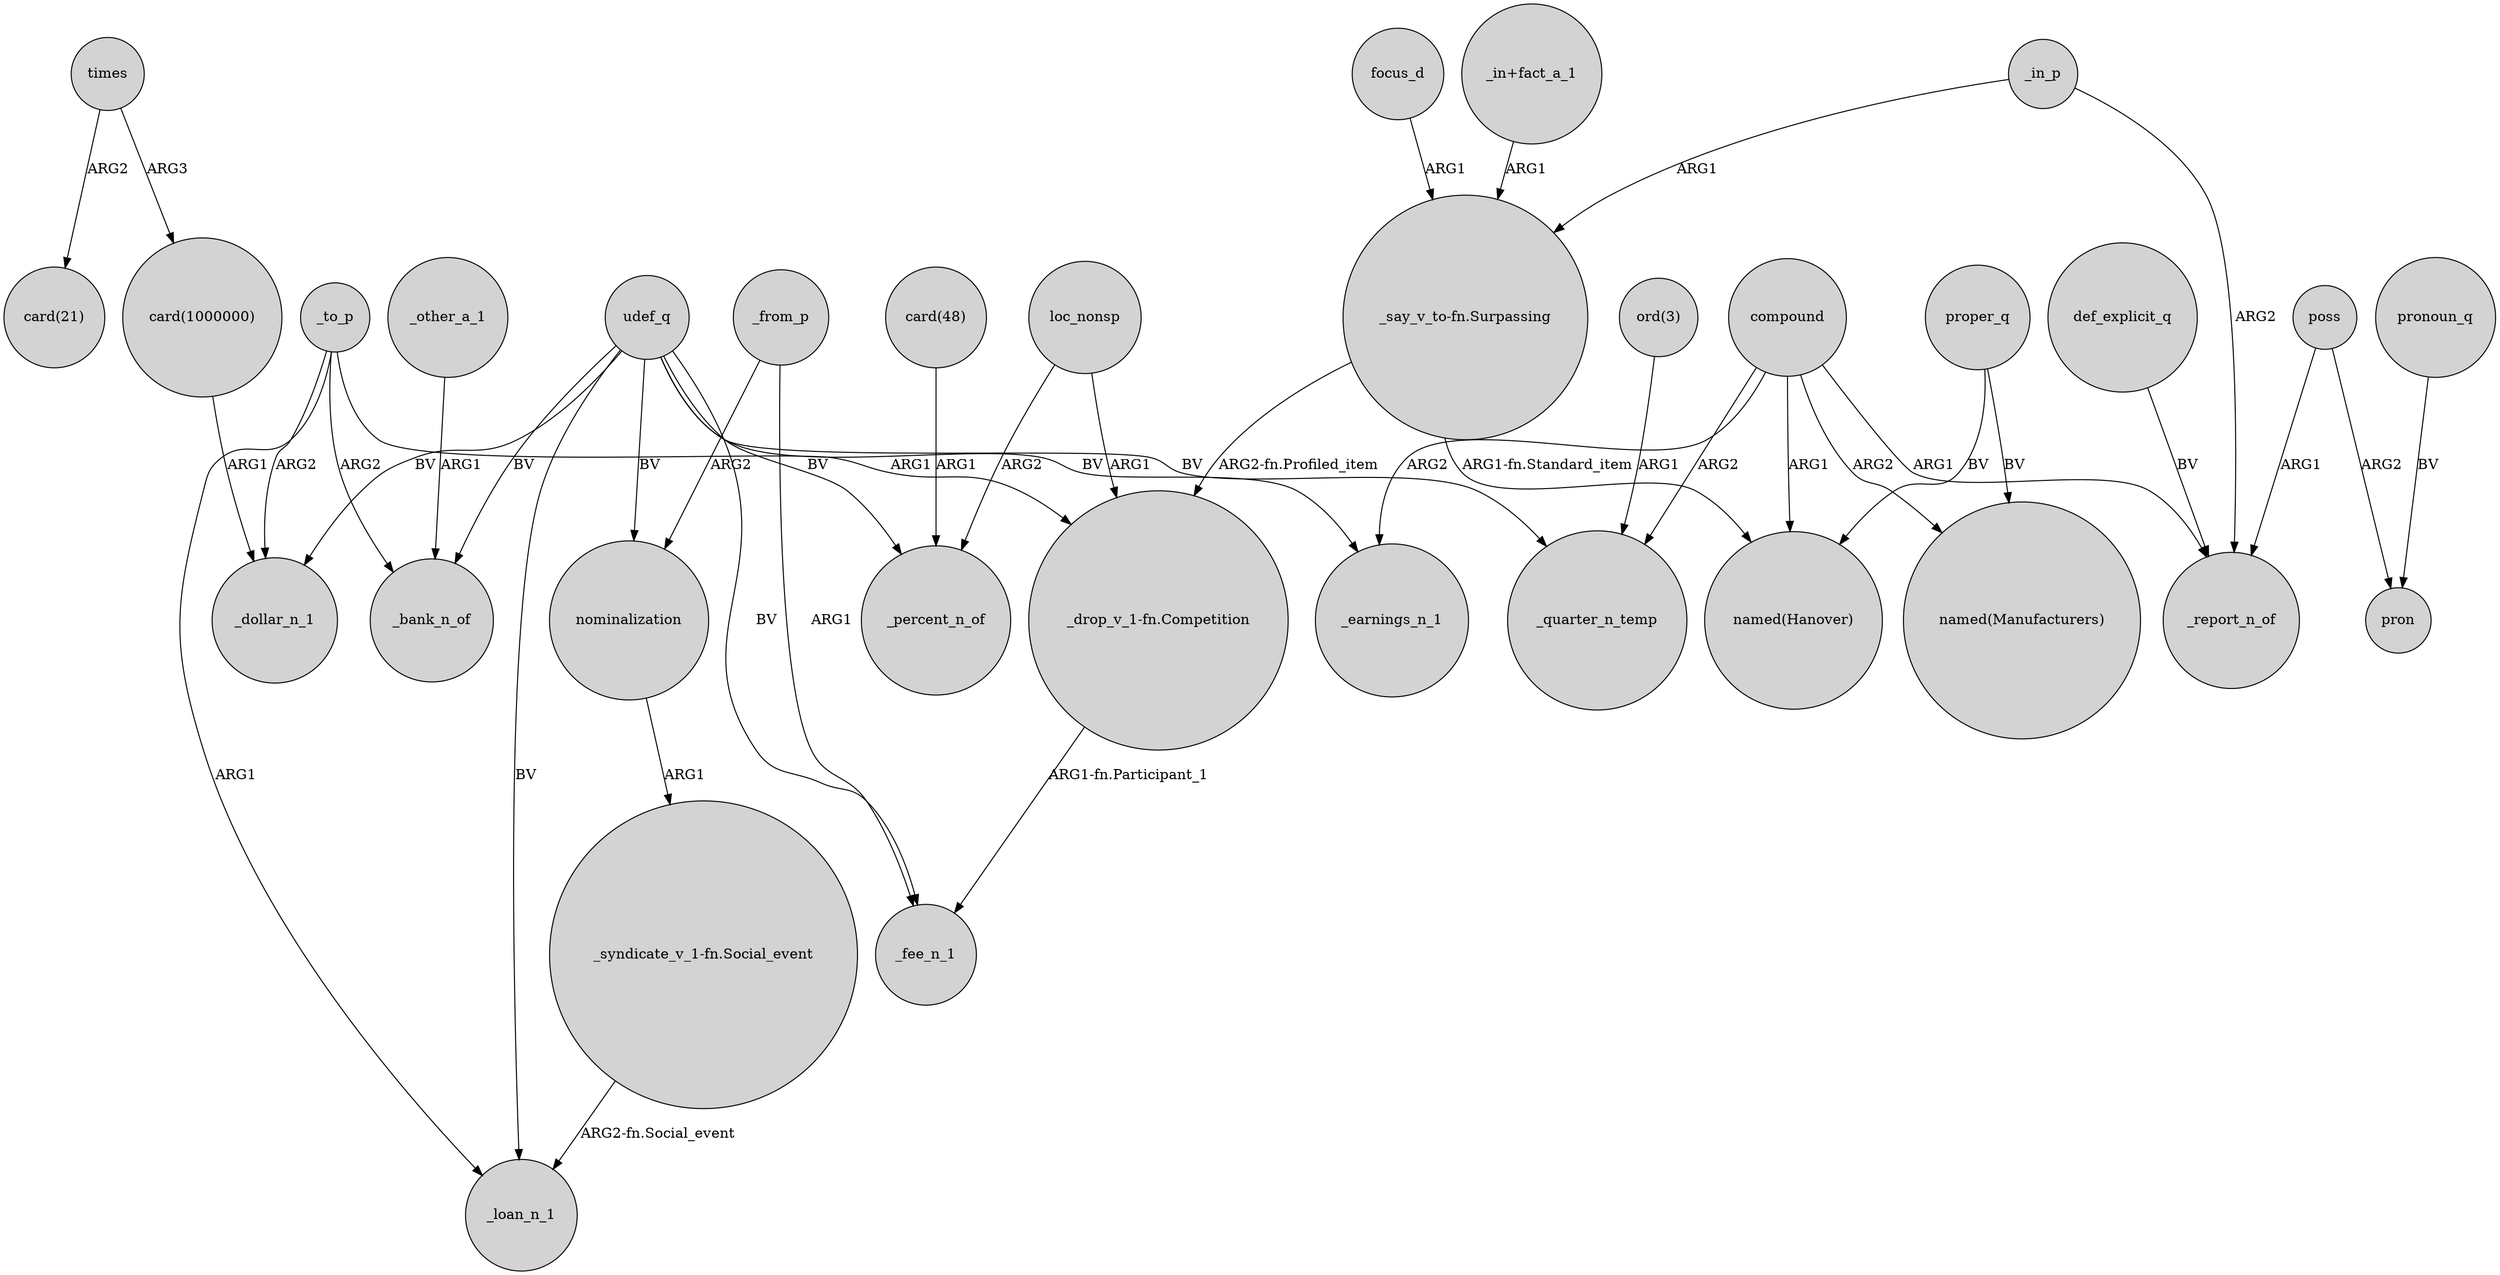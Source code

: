 digraph {
	node [shape=circle style=filled]
	times -> "card(21)" [label=ARG2]
	udef_q -> _fee_n_1 [label=BV]
	_to_p -> "_drop_v_1-fn.Competition" [label=ARG1]
	"ord(3)" -> _quarter_n_temp [label=ARG1]
	_to_p -> _loan_n_1 [label=ARG1]
	poss -> _report_n_of [label=ARG1]
	_in_p -> _report_n_of [label=ARG2]
	udef_q -> _loan_n_1 [label=BV]
	"_in+fact_a_1" -> "_say_v_to-fn.Surpassing" [label=ARG1]
	udef_q -> nominalization [label=BV]
	loc_nonsp -> "_drop_v_1-fn.Competition" [label=ARG1]
	times -> "card(1000000)" [label=ARG3]
	udef_q -> _bank_n_of [label=BV]
	compound -> "named(Hanover)" [label=ARG1]
	_to_p -> _dollar_n_1 [label=ARG2]
	"card(48)" -> _percent_n_of [label=ARG1]
	_from_p -> _fee_n_1 [label=ARG1]
	_from_p -> nominalization [label=ARG2]
	nominalization -> "_syndicate_v_1-fn.Social_event" [label=ARG1]
	compound -> _earnings_n_1 [label=ARG2]
	pronoun_q -> pron [label=BV]
	poss -> pron [label=ARG2]
	compound -> _quarter_n_temp [label=ARG2]
	"_syndicate_v_1-fn.Social_event" -> _loan_n_1 [label="ARG2-fn.Social_event"]
	udef_q -> _earnings_n_1 [label=BV]
	proper_q -> "named(Hanover)" [label=BV]
	_in_p -> "_say_v_to-fn.Surpassing" [label=ARG1]
	udef_q -> _percent_n_of [label=BV]
	"_say_v_to-fn.Surpassing" -> "_drop_v_1-fn.Competition" [label="ARG2-fn.Profiled_item"]
	udef_q -> _dollar_n_1 [label=BV]
	"card(1000000)" -> _dollar_n_1 [label=ARG1]
	compound -> "named(Manufacturers)" [label=ARG2]
	udef_q -> _quarter_n_temp [label=BV]
	focus_d -> "_say_v_to-fn.Surpassing" [label=ARG1]
	compound -> _report_n_of [label=ARG1]
	proper_q -> "named(Manufacturers)" [label=BV]
	_other_a_1 -> _bank_n_of [label=ARG1]
	"_drop_v_1-fn.Competition" -> _fee_n_1 [label="ARG1-fn.Participant_1"]
	_to_p -> _bank_n_of [label=ARG2]
	"_say_v_to-fn.Surpassing" -> "named(Hanover)" [label="ARG1-fn.Standard_item"]
	def_explicit_q -> _report_n_of [label=BV]
	loc_nonsp -> _percent_n_of [label=ARG2]
}
